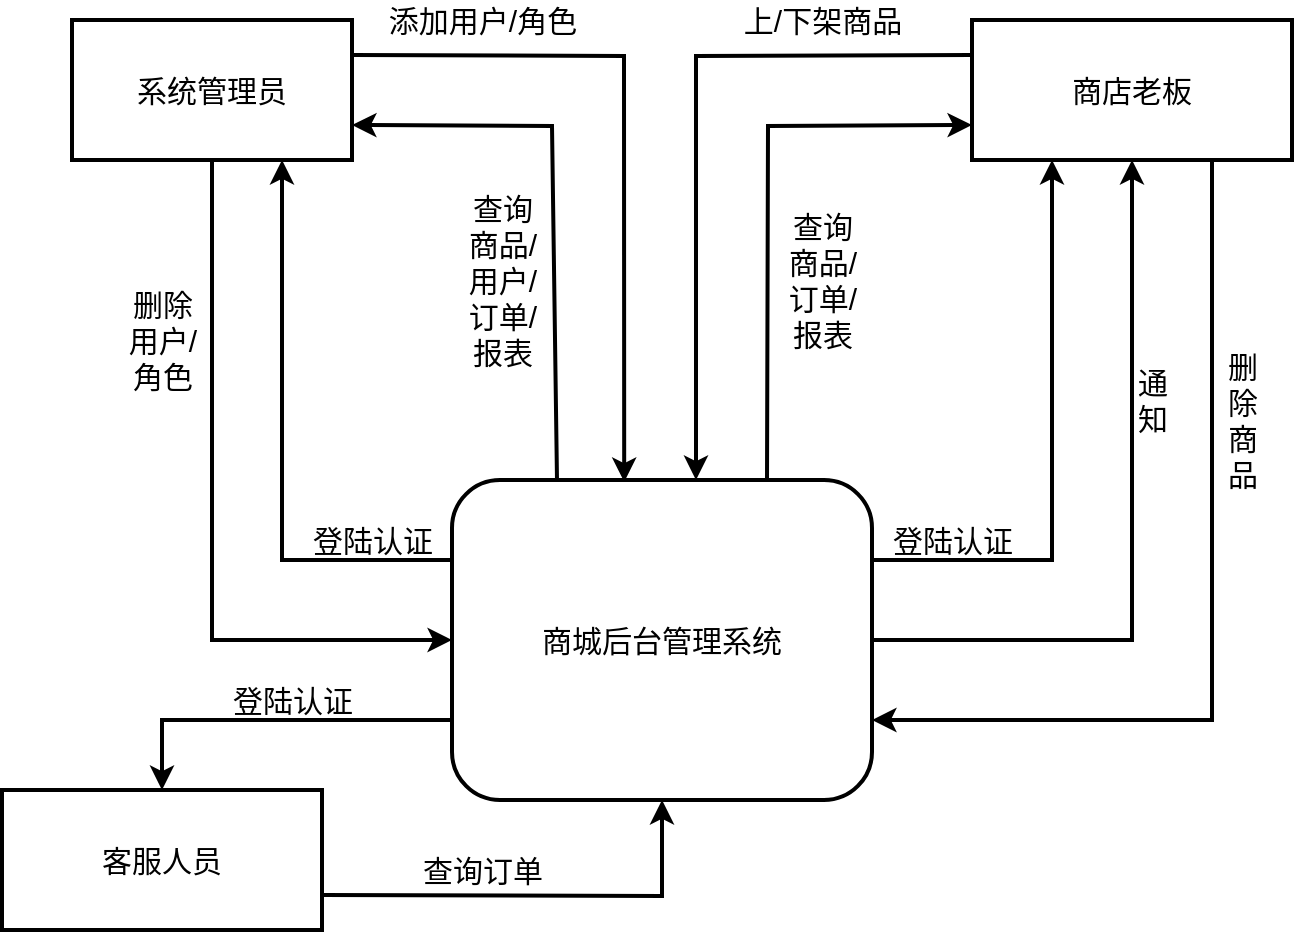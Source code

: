 <mxfile version="14.6.1" type="github">
  <diagram id="PQsuAjaLIpzGLL3Y-lxF" name="第 1 页">
    <mxGraphModel dx="1426" dy="769" grid="1" gridSize="10" guides="1" tooltips="1" connect="1" arrows="1" fold="1" page="1" pageScale="1" pageWidth="827" pageHeight="1169" math="0" shadow="0">
      <root>
        <mxCell id="0" />
        <mxCell id="1" parent="0" />
        <mxCell id="B_peC4axxdurJuALT5Qs-1" value="商城后台管理系统" style="rounded=1;whiteSpace=wrap;html=1;strokeWidth=2;fontSize=15;" parent="1" vertex="1">
          <mxGeometry x="320" y="300" width="210" height="160" as="geometry" />
        </mxCell>
        <mxCell id="NcdUarwYz1O3oBVdKnBb-1" value="系统管理员" style="rounded=0;whiteSpace=wrap;html=1;absoluteArcSize=1;arcSize=14;strokeWidth=2;fontSize=15;" parent="1" vertex="1">
          <mxGeometry x="130" y="70" width="140" height="70" as="geometry" />
        </mxCell>
        <mxCell id="NcdUarwYz1O3oBVdKnBb-2" value="客服人员" style="rounded=0;whiteSpace=wrap;html=1;absoluteArcSize=1;arcSize=14;strokeWidth=2;fontSize=15;" parent="1" vertex="1">
          <mxGeometry x="95" y="455" width="160" height="70" as="geometry" />
        </mxCell>
        <mxCell id="NcdUarwYz1O3oBVdKnBb-3" value="商店老板" style="rounded=0;whiteSpace=wrap;html=1;absoluteArcSize=1;arcSize=14;strokeWidth=2;fontSize=15;" parent="1" vertex="1">
          <mxGeometry x="580" y="70" width="160" height="70" as="geometry" />
        </mxCell>
        <mxCell id="NcdUarwYz1O3oBVdKnBb-4" value="" style="endArrow=classic;html=1;fontSize=15;strokeWidth=2;exitX=1;exitY=0.25;exitDx=0;exitDy=0;entryX=0.41;entryY=0.006;entryDx=0;entryDy=0;entryPerimeter=0;rounded=0;" parent="1" source="NcdUarwYz1O3oBVdKnBb-1" target="B_peC4axxdurJuALT5Qs-1" edge="1">
          <mxGeometry width="50" height="50" relative="1" as="geometry">
            <mxPoint x="370" y="200" as="sourcePoint" />
            <mxPoint x="270" y="200" as="targetPoint" />
            <Array as="points">
              <mxPoint x="406" y="88" />
            </Array>
          </mxGeometry>
        </mxCell>
        <mxCell id="NcdUarwYz1O3oBVdKnBb-5" value="" style="endArrow=classic;html=1;fontSize=15;strokeWidth=2;entryX=1;entryY=0.75;entryDx=0;entryDy=0;exitX=0.25;exitY=0;exitDx=0;exitDy=0;rounded=0;" parent="1" source="B_peC4axxdurJuALT5Qs-1" target="NcdUarwYz1O3oBVdKnBb-1" edge="1">
          <mxGeometry width="50" height="50" relative="1" as="geometry">
            <mxPoint x="280" y="240" as="sourcePoint" />
            <mxPoint x="330" y="190" as="targetPoint" />
            <Array as="points">
              <mxPoint x="370" y="123" />
            </Array>
          </mxGeometry>
        </mxCell>
        <mxCell id="NcdUarwYz1O3oBVdKnBb-6" value="" style="endArrow=classic;html=1;fontSize=15;strokeWidth=2;entryX=0.75;entryY=1;entryDx=0;entryDy=0;exitX=0;exitY=0.25;exitDx=0;exitDy=0;rounded=0;" parent="1" source="B_peC4axxdurJuALT5Qs-1" target="NcdUarwYz1O3oBVdKnBb-1" edge="1">
          <mxGeometry width="50" height="50" relative="1" as="geometry">
            <mxPoint x="90" y="590" as="sourcePoint" />
            <mxPoint x="140" y="540" as="targetPoint" />
            <Array as="points">
              <mxPoint x="235" y="340" />
            </Array>
          </mxGeometry>
        </mxCell>
        <mxCell id="NcdUarwYz1O3oBVdKnBb-7" value="查询&lt;br&gt;商品/&lt;br&gt;用户/&lt;br&gt;订单/&lt;br&gt;报表" style="text;html=1;align=center;verticalAlign=middle;resizable=0;points=[];autosize=1;strokeColor=none;fontSize=15;" parent="1" vertex="1">
          <mxGeometry x="320" y="150" width="50" height="100" as="geometry" />
        </mxCell>
        <mxCell id="NcdUarwYz1O3oBVdKnBb-8" value="添加用户/角色" style="text;html=1;align=center;verticalAlign=middle;resizable=0;points=[];autosize=1;strokeColor=none;fontSize=15;" parent="1" vertex="1">
          <mxGeometry x="280" y="60" width="110" height="20" as="geometry" />
        </mxCell>
        <mxCell id="NcdUarwYz1O3oBVdKnBb-9" value="登陆认证" style="text;html=1;align=center;verticalAlign=middle;resizable=0;points=[];autosize=1;strokeColor=none;fontSize=15;" parent="1" vertex="1">
          <mxGeometry x="240" y="320" width="80" height="20" as="geometry" />
        </mxCell>
        <mxCell id="NcdUarwYz1O3oBVdKnBb-10" value="" style="endArrow=classic;html=1;fontSize=15;strokeWidth=2;exitX=0;exitY=0.25;exitDx=0;exitDy=0;rounded=0;" parent="1" source="NcdUarwYz1O3oBVdKnBb-3" edge="1">
          <mxGeometry width="50" height="50" relative="1" as="geometry">
            <mxPoint x="580" y="250" as="sourcePoint" />
            <mxPoint x="442" y="300" as="targetPoint" />
            <Array as="points">
              <mxPoint x="442" y="88" />
            </Array>
          </mxGeometry>
        </mxCell>
        <mxCell id="NcdUarwYz1O3oBVdKnBb-11" value="上/下架商品" style="text;html=1;align=center;verticalAlign=middle;resizable=0;points=[];autosize=1;strokeColor=none;fontSize=15;" parent="1" vertex="1">
          <mxGeometry x="460" y="60" width="90" height="20" as="geometry" />
        </mxCell>
        <mxCell id="NcdUarwYz1O3oBVdKnBb-12" value="" style="endArrow=classic;html=1;fontSize=15;strokeWidth=2;exitX=0.75;exitY=0;exitDx=0;exitDy=0;entryX=0;entryY=0.75;entryDx=0;entryDy=0;rounded=0;" parent="1" source="B_peC4axxdurJuALT5Qs-1" target="NcdUarwYz1O3oBVdKnBb-3" edge="1">
          <mxGeometry width="50" height="50" relative="1" as="geometry">
            <mxPoint x="600" y="270" as="sourcePoint" />
            <mxPoint x="650" y="220" as="targetPoint" />
            <Array as="points">
              <mxPoint x="478" y="123" />
            </Array>
          </mxGeometry>
        </mxCell>
        <mxCell id="NcdUarwYz1O3oBVdKnBb-13" value="查询&lt;br&gt;商品/&lt;br&gt;订单/&lt;br&gt;报表" style="text;html=1;align=center;verticalAlign=middle;resizable=0;points=[];autosize=1;strokeColor=none;fontSize=15;" parent="1" vertex="1">
          <mxGeometry x="480" y="160" width="50" height="80" as="geometry" />
        </mxCell>
        <mxCell id="NcdUarwYz1O3oBVdKnBb-14" value="" style="endArrow=classic;html=1;fontSize=15;strokeWidth=2;exitX=1;exitY=0.25;exitDx=0;exitDy=0;entryX=0.25;entryY=1;entryDx=0;entryDy=0;rounded=0;" parent="1" source="B_peC4axxdurJuALT5Qs-1" target="NcdUarwYz1O3oBVdKnBb-3" edge="1">
          <mxGeometry width="50" height="50" relative="1" as="geometry">
            <mxPoint x="620" y="360" as="sourcePoint" />
            <mxPoint x="670" y="310" as="targetPoint" />
            <Array as="points">
              <mxPoint x="620" y="340" />
            </Array>
          </mxGeometry>
        </mxCell>
        <mxCell id="NcdUarwYz1O3oBVdKnBb-15" value="登陆认证" style="text;html=1;align=center;verticalAlign=middle;resizable=0;points=[];autosize=1;strokeColor=none;fontSize=15;" parent="1" vertex="1">
          <mxGeometry x="530" y="320" width="80" height="20" as="geometry" />
        </mxCell>
        <mxCell id="NcdUarwYz1O3oBVdKnBb-16" value="" style="endArrow=classic;html=1;fontSize=15;strokeWidth=2;exitX=1;exitY=0.5;exitDx=0;exitDy=0;entryX=0.5;entryY=1;entryDx=0;entryDy=0;rounded=0;" parent="1" source="B_peC4axxdurJuALT5Qs-1" target="NcdUarwYz1O3oBVdKnBb-3" edge="1">
          <mxGeometry width="50" height="50" relative="1" as="geometry">
            <mxPoint x="630" y="420" as="sourcePoint" />
            <mxPoint x="680" y="370" as="targetPoint" />
            <Array as="points">
              <mxPoint x="660" y="380" />
            </Array>
          </mxGeometry>
        </mxCell>
        <mxCell id="NcdUarwYz1O3oBVdKnBb-17" value="通&lt;br&gt;知" style="text;html=1;align=center;verticalAlign=middle;resizable=0;points=[];autosize=1;strokeColor=none;fontSize=15;" parent="1" vertex="1">
          <mxGeometry x="655" y="240" width="30" height="40" as="geometry" />
        </mxCell>
        <mxCell id="NcdUarwYz1O3oBVdKnBb-18" value="" style="endArrow=classic;html=1;fontSize=15;strokeWidth=2;entryX=0;entryY=0.5;entryDx=0;entryDy=0;exitX=0.5;exitY=1;exitDx=0;exitDy=0;rounded=0;" parent="1" source="NcdUarwYz1O3oBVdKnBb-1" target="B_peC4axxdurJuALT5Qs-1" edge="1">
          <mxGeometry width="50" height="50" relative="1" as="geometry">
            <mxPoint x="150" y="400" as="sourcePoint" />
            <mxPoint x="200" y="350" as="targetPoint" />
            <Array as="points">
              <mxPoint x="200" y="380" />
            </Array>
          </mxGeometry>
        </mxCell>
        <mxCell id="NcdUarwYz1O3oBVdKnBb-19" value="删除&lt;br&gt;用户/&lt;br&gt;角色" style="text;html=1;align=center;verticalAlign=middle;resizable=0;points=[];autosize=1;strokeColor=none;fontSize=15;" parent="1" vertex="1">
          <mxGeometry x="150" y="200" width="50" height="60" as="geometry" />
        </mxCell>
        <mxCell id="NcdUarwYz1O3oBVdKnBb-20" value="" style="endArrow=classic;html=1;fontSize=15;strokeWidth=2;exitX=0.75;exitY=1;exitDx=0;exitDy=0;entryX=1;entryY=0.75;entryDx=0;entryDy=0;rounded=0;" parent="1" source="NcdUarwYz1O3oBVdKnBb-3" target="B_peC4axxdurJuALT5Qs-1" edge="1">
          <mxGeometry width="50" height="50" relative="1" as="geometry">
            <mxPoint x="650" y="470" as="sourcePoint" />
            <mxPoint x="760" y="390" as="targetPoint" />
            <Array as="points">
              <mxPoint x="700" y="420" />
            </Array>
          </mxGeometry>
        </mxCell>
        <mxCell id="NcdUarwYz1O3oBVdKnBb-21" value="删&lt;br&gt;除&lt;br&gt;商&lt;br&gt;品" style="text;html=1;align=center;verticalAlign=middle;resizable=0;points=[];autosize=1;strokeColor=none;fontSize=15;" parent="1" vertex="1">
          <mxGeometry x="700" y="230" width="30" height="80" as="geometry" />
        </mxCell>
        <mxCell id="NcdUarwYz1O3oBVdKnBb-23" value="登陆认证" style="text;html=1;align=center;verticalAlign=middle;resizable=0;points=[];autosize=1;strokeColor=none;fontSize=15;" parent="1" vertex="1">
          <mxGeometry x="200" y="400" width="80" height="20" as="geometry" />
        </mxCell>
        <mxCell id="NcdUarwYz1O3oBVdKnBb-24" value="" style="endArrow=classic;html=1;fontSize=15;strokeWidth=2;exitX=0;exitY=0.75;exitDx=0;exitDy=0;entryX=0.5;entryY=0;entryDx=0;entryDy=0;rounded=0;" parent="1" source="B_peC4axxdurJuALT5Qs-1" target="NcdUarwYz1O3oBVdKnBb-2" edge="1">
          <mxGeometry width="50" height="50" relative="1" as="geometry">
            <mxPoint x="140" y="420" as="sourcePoint" />
            <mxPoint x="190" y="370" as="targetPoint" />
            <Array as="points">
              <mxPoint x="175" y="420" />
            </Array>
          </mxGeometry>
        </mxCell>
        <mxCell id="NcdUarwYz1O3oBVdKnBb-25" value="" style="endArrow=classic;html=1;fontSize=15;strokeWidth=2;exitX=1;exitY=0.75;exitDx=0;exitDy=0;entryX=0.5;entryY=1;entryDx=0;entryDy=0;rounded=0;" parent="1" source="NcdUarwYz1O3oBVdKnBb-2" target="B_peC4axxdurJuALT5Qs-1" edge="1">
          <mxGeometry width="50" height="50" relative="1" as="geometry">
            <mxPoint x="390" y="560" as="sourcePoint" />
            <mxPoint x="440" y="510" as="targetPoint" />
            <Array as="points">
              <mxPoint x="425" y="508" />
            </Array>
          </mxGeometry>
        </mxCell>
        <mxCell id="NcdUarwYz1O3oBVdKnBb-26" value="查询订单" style="text;html=1;align=center;verticalAlign=middle;resizable=0;points=[];autosize=1;strokeColor=none;fontSize=15;" parent="1" vertex="1">
          <mxGeometry x="295" y="485" width="80" height="20" as="geometry" />
        </mxCell>
      </root>
    </mxGraphModel>
  </diagram>
</mxfile>
